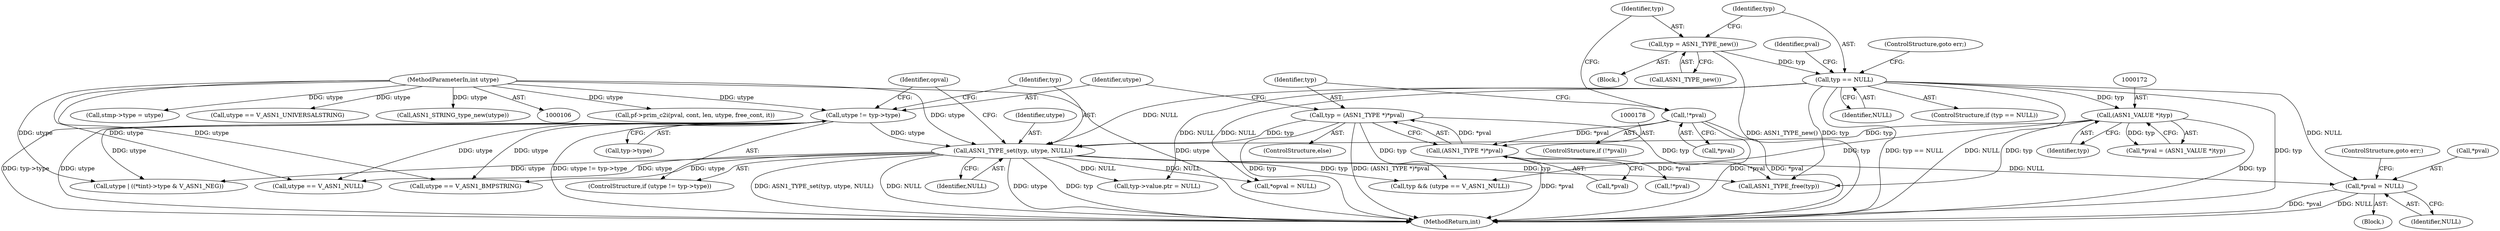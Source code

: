 digraph "0_openssl_f5da52e308a6aeea6d5f3df98c4da295d7e9cc27_0@pointer" {
"1000427" [label="(Call,*pval = NULL)"];
"1000187" [label="(Call,ASN1_TYPE_set(typ, utype, NULL))"];
"1000175" [label="(Call,typ = (ASN1_TYPE *)*pval)"];
"1000177" [label="(Call,(ASN1_TYPE *)*pval)"];
"1000156" [label="(Call,!*pval)"];
"1000171" [label="(Call,(ASN1_VALUE *)typ)"];
"1000164" [label="(Call,typ == NULL)"];
"1000160" [label="(Call,typ = ASN1_TYPE_new())"];
"1000182" [label="(Call,utype != typ->type)"];
"1000110" [label="(MethodParameterIn,int utype)"];
"1000189" [label="(Identifier,utype)"];
"1000179" [label="(Call,*pval)"];
"1000173" [label="(Identifier,typ)"];
"1000160" [label="(Call,typ = ASN1_TYPE_new())"];
"1000159" [label="(Block,)"];
"1000141" [label="(Call,pf->prim_c2i(pval, cont, len, utype, free_cont, it))"];
"1000430" [label="(Identifier,NULL)"];
"1000431" [label="(ControlStructure,goto err;)"];
"1000163" [label="(ControlStructure,if (typ == NULL))"];
"1000192" [label="(Identifier,opval)"];
"1000168" [label="(Call,*pval = (ASN1_VALUE *)typ)"];
"1000170" [label="(Identifier,pval)"];
"1000325" [label="(Call,utype == V_ASN1_BMPSTRING)"];
"1000428" [label="(Call,*pval)"];
"1000177" [label="(Call,(ASN1_TYPE *)*pval)"];
"1000464" [label="(MethodReturn,int)"];
"1000296" [label="(Call,utype | ((*tint)->type & V_ASN1_NEG))"];
"1000454" [label="(Call,ASN1_TYPE_free(typ))"];
"1000157" [label="(Call,*pval)"];
"1000174" [label="(ControlStructure,else)"];
"1000427" [label="(Call,*pval = NULL)"];
"1000162" [label="(Call,ASN1_TYPE_new())"];
"1000380" [label="(Call,stmp->type = utype)"];
"1000187" [label="(Call,ASN1_TYPE_set(typ, utype, NULL))"];
"1000176" [label="(Identifier,typ)"];
"1000190" [label="(Identifier,NULL)"];
"1000338" [label="(Call,utype == V_ASN1_UNIVERSALSTRING)"];
"1000439" [label="(Call,typ->value.ptr = NULL)"];
"1000434" [label="(Call,typ && (utype == V_ASN1_NULL))"];
"1000458" [label="(Call,*opval = NULL)"];
"1000350" [label="(Call,!*pval)"];
"1000171" [label="(Call,(ASN1_VALUE *)typ)"];
"1000188" [label="(Identifier,typ)"];
"1000181" [label="(ControlStructure,if (utype != typ->type))"];
"1000156" [label="(Call,!*pval)"];
"1000182" [label="(Call,utype != typ->type)"];
"1000356" [label="(Call,ASN1_STRING_type_new(utype))"];
"1000155" [label="(ControlStructure,if (!*pval))"];
"1000421" [label="(Block,)"];
"1000166" [label="(Identifier,NULL)"];
"1000165" [label="(Identifier,typ)"];
"1000436" [label="(Call,utype == V_ASN1_NULL)"];
"1000110" [label="(MethodParameterIn,int utype)"];
"1000164" [label="(Call,typ == NULL)"];
"1000183" [label="(Identifier,utype)"];
"1000167" [label="(ControlStructure,goto err;)"];
"1000184" [label="(Call,typ->type)"];
"1000175" [label="(Call,typ = (ASN1_TYPE *)*pval)"];
"1000161" [label="(Identifier,typ)"];
"1000427" -> "1000421"  [label="AST: "];
"1000427" -> "1000430"  [label="CFG: "];
"1000428" -> "1000427"  [label="AST: "];
"1000430" -> "1000427"  [label="AST: "];
"1000431" -> "1000427"  [label="CFG: "];
"1000427" -> "1000464"  [label="DDG: *pval"];
"1000427" -> "1000464"  [label="DDG: NULL"];
"1000187" -> "1000427"  [label="DDG: NULL"];
"1000164" -> "1000427"  [label="DDG: NULL"];
"1000187" -> "1000181"  [label="AST: "];
"1000187" -> "1000190"  [label="CFG: "];
"1000188" -> "1000187"  [label="AST: "];
"1000189" -> "1000187"  [label="AST: "];
"1000190" -> "1000187"  [label="AST: "];
"1000192" -> "1000187"  [label="CFG: "];
"1000187" -> "1000464"  [label="DDG: typ"];
"1000187" -> "1000464"  [label="DDG: ASN1_TYPE_set(typ, utype, NULL)"];
"1000187" -> "1000464"  [label="DDG: NULL"];
"1000187" -> "1000464"  [label="DDG: utype"];
"1000175" -> "1000187"  [label="DDG: typ"];
"1000171" -> "1000187"  [label="DDG: typ"];
"1000182" -> "1000187"  [label="DDG: utype"];
"1000110" -> "1000187"  [label="DDG: utype"];
"1000164" -> "1000187"  [label="DDG: NULL"];
"1000187" -> "1000296"  [label="DDG: utype"];
"1000187" -> "1000325"  [label="DDG: utype"];
"1000187" -> "1000434"  [label="DDG: typ"];
"1000187" -> "1000436"  [label="DDG: utype"];
"1000187" -> "1000439"  [label="DDG: NULL"];
"1000187" -> "1000454"  [label="DDG: typ"];
"1000187" -> "1000458"  [label="DDG: NULL"];
"1000175" -> "1000174"  [label="AST: "];
"1000175" -> "1000177"  [label="CFG: "];
"1000176" -> "1000175"  [label="AST: "];
"1000177" -> "1000175"  [label="AST: "];
"1000183" -> "1000175"  [label="CFG: "];
"1000175" -> "1000464"  [label="DDG: typ"];
"1000175" -> "1000464"  [label="DDG: (ASN1_TYPE *)*pval"];
"1000177" -> "1000175"  [label="DDG: *pval"];
"1000175" -> "1000434"  [label="DDG: typ"];
"1000175" -> "1000454"  [label="DDG: typ"];
"1000177" -> "1000179"  [label="CFG: "];
"1000178" -> "1000177"  [label="AST: "];
"1000179" -> "1000177"  [label="AST: "];
"1000177" -> "1000464"  [label="DDG: *pval"];
"1000156" -> "1000177"  [label="DDG: *pval"];
"1000177" -> "1000350"  [label="DDG: *pval"];
"1000156" -> "1000155"  [label="AST: "];
"1000156" -> "1000157"  [label="CFG: "];
"1000157" -> "1000156"  [label="AST: "];
"1000161" -> "1000156"  [label="CFG: "];
"1000176" -> "1000156"  [label="CFG: "];
"1000156" -> "1000464"  [label="DDG: *pval"];
"1000156" -> "1000464"  [label="DDG: !*pval"];
"1000171" -> "1000168"  [label="AST: "];
"1000171" -> "1000173"  [label="CFG: "];
"1000172" -> "1000171"  [label="AST: "];
"1000173" -> "1000171"  [label="AST: "];
"1000168" -> "1000171"  [label="CFG: "];
"1000171" -> "1000464"  [label="DDG: typ"];
"1000171" -> "1000168"  [label="DDG: typ"];
"1000164" -> "1000171"  [label="DDG: typ"];
"1000171" -> "1000434"  [label="DDG: typ"];
"1000171" -> "1000454"  [label="DDG: typ"];
"1000164" -> "1000163"  [label="AST: "];
"1000164" -> "1000166"  [label="CFG: "];
"1000165" -> "1000164"  [label="AST: "];
"1000166" -> "1000164"  [label="AST: "];
"1000167" -> "1000164"  [label="CFG: "];
"1000170" -> "1000164"  [label="CFG: "];
"1000164" -> "1000464"  [label="DDG: typ == NULL"];
"1000164" -> "1000464"  [label="DDG: NULL"];
"1000164" -> "1000464"  [label="DDG: typ"];
"1000160" -> "1000164"  [label="DDG: typ"];
"1000164" -> "1000439"  [label="DDG: NULL"];
"1000164" -> "1000454"  [label="DDG: typ"];
"1000164" -> "1000458"  [label="DDG: NULL"];
"1000160" -> "1000159"  [label="AST: "];
"1000160" -> "1000162"  [label="CFG: "];
"1000161" -> "1000160"  [label="AST: "];
"1000162" -> "1000160"  [label="AST: "];
"1000165" -> "1000160"  [label="CFG: "];
"1000160" -> "1000464"  [label="DDG: ASN1_TYPE_new()"];
"1000182" -> "1000181"  [label="AST: "];
"1000182" -> "1000184"  [label="CFG: "];
"1000183" -> "1000182"  [label="AST: "];
"1000184" -> "1000182"  [label="AST: "];
"1000188" -> "1000182"  [label="CFG: "];
"1000192" -> "1000182"  [label="CFG: "];
"1000182" -> "1000464"  [label="DDG: utype != typ->type"];
"1000182" -> "1000464"  [label="DDG: typ->type"];
"1000182" -> "1000464"  [label="DDG: utype"];
"1000110" -> "1000182"  [label="DDG: utype"];
"1000182" -> "1000296"  [label="DDG: utype"];
"1000182" -> "1000325"  [label="DDG: utype"];
"1000182" -> "1000436"  [label="DDG: utype"];
"1000110" -> "1000106"  [label="AST: "];
"1000110" -> "1000464"  [label="DDG: utype"];
"1000110" -> "1000141"  [label="DDG: utype"];
"1000110" -> "1000296"  [label="DDG: utype"];
"1000110" -> "1000325"  [label="DDG: utype"];
"1000110" -> "1000338"  [label="DDG: utype"];
"1000110" -> "1000356"  [label="DDG: utype"];
"1000110" -> "1000380"  [label="DDG: utype"];
"1000110" -> "1000436"  [label="DDG: utype"];
}
